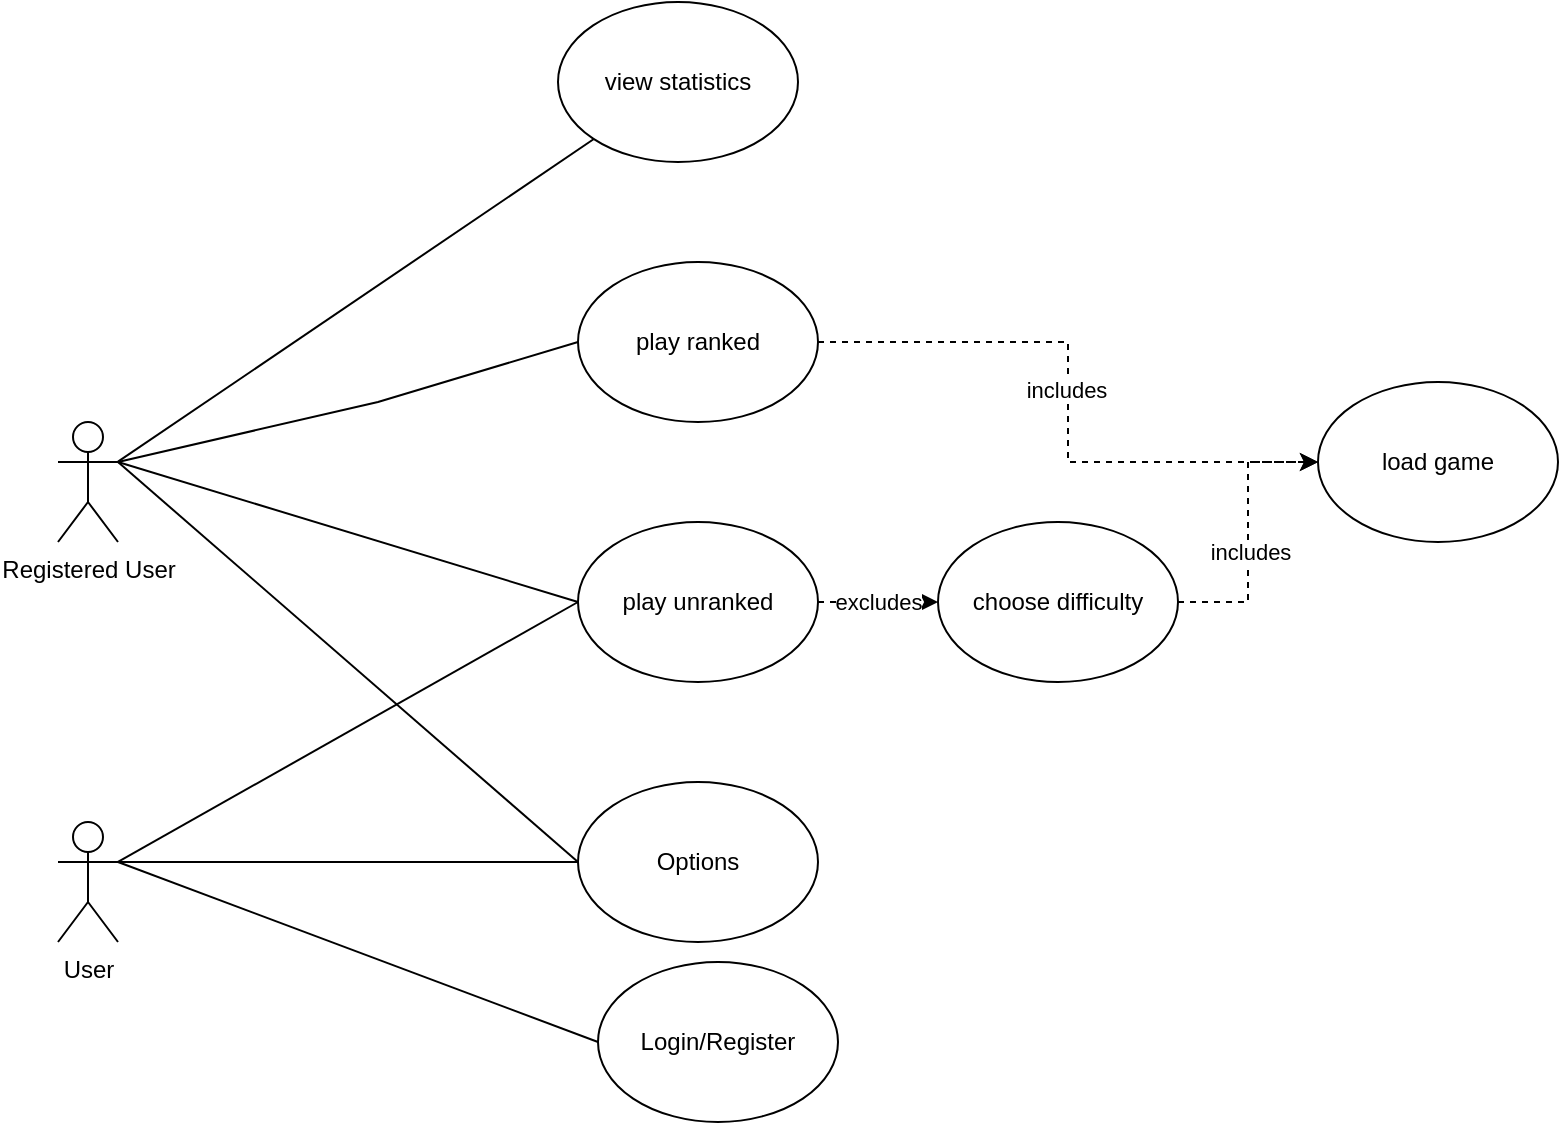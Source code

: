 <mxfile version="17.4.0" type="device"><diagram id="Ab5UWcwcQ7-OfaniczGX" name="Page-1"><mxGraphModel dx="836" dy="1271" grid="1" gridSize="10" guides="1" tooltips="1" connect="1" arrows="1" fold="1" page="1" pageScale="1" pageWidth="1169" pageHeight="827" math="0" shadow="0"><root><mxCell id="0"/><mxCell id="1" parent="0"/><mxCell id="KfIQOAN6NL_yplKZZ68Q-2" value="User" style="shape=umlActor;verticalLabelPosition=bottom;verticalAlign=top;html=1;outlineConnect=0;" parent="1" vertex="1"><mxGeometry x="140" y="-360" width="30" height="60" as="geometry"/></mxCell><mxCell id="rJn0xGD0C8JdnbrCQj_Y-21" style="edgeStyle=orthogonalEdgeStyle;rounded=0;orthogonalLoop=1;jettySize=auto;html=1;dashed=1;" edge="1" parent="1" source="KfIQOAN6NL_yplKZZ68Q-5" target="rJn0xGD0C8JdnbrCQj_Y-12"><mxGeometry relative="1" as="geometry"/></mxCell><mxCell id="rJn0xGD0C8JdnbrCQj_Y-22" value="includes" style="edgeLabel;html=1;align=center;verticalAlign=middle;resizable=0;points=[];" vertex="1" connectable="0" parent="rJn0xGD0C8JdnbrCQj_Y-21"><mxGeometry x="-0.039" y="-1" relative="1" as="geometry"><mxPoint as="offset"/></mxGeometry></mxCell><mxCell id="KfIQOAN6NL_yplKZZ68Q-5" value="play ranked" style="ellipse;whiteSpace=wrap;html=1;" parent="1" vertex="1"><mxGeometry x="400" y="-640" width="120" height="80" as="geometry"/></mxCell><mxCell id="KfIQOAN6NL_yplKZZ68Q-6" value="Options" style="ellipse;whiteSpace=wrap;html=1;" parent="1" vertex="1"><mxGeometry x="400" y="-380" width="120" height="80" as="geometry"/></mxCell><mxCell id="KfIQOAN6NL_yplKZZ68Q-13" value="" style="endArrow=none;html=1;rounded=0;" parent="1" source="KfIQOAN6NL_yplKZZ68Q-6" edge="1"><mxGeometry width="50" height="50" relative="1" as="geometry"><mxPoint x="510" y="-230" as="sourcePoint"/><mxPoint x="170" y="-340" as="targetPoint"/></mxGeometry></mxCell><mxCell id="RMep59_sO3Woks7yfdfC-1" value="view statistics" style="ellipse;whiteSpace=wrap;html=1;" parent="1" vertex="1"><mxGeometry x="390" y="-770" width="120" height="80" as="geometry"/></mxCell><mxCell id="rJn0xGD0C8JdnbrCQj_Y-1" value="Login/Register" style="ellipse;whiteSpace=wrap;html=1;" vertex="1" parent="1"><mxGeometry x="410" y="-290" width="120" height="80" as="geometry"/></mxCell><mxCell id="rJn0xGD0C8JdnbrCQj_Y-8" style="edgeStyle=orthogonalEdgeStyle;rounded=0;orthogonalLoop=1;jettySize=auto;html=1;dashed=1;" edge="1" parent="1" source="rJn0xGD0C8JdnbrCQj_Y-2" target="rJn0xGD0C8JdnbrCQj_Y-3"><mxGeometry relative="1" as="geometry"/></mxCell><mxCell id="rJn0xGD0C8JdnbrCQj_Y-11" value="excludes" style="edgeLabel;html=1;align=center;verticalAlign=middle;resizable=0;points=[];" vertex="1" connectable="0" parent="rJn0xGD0C8JdnbrCQj_Y-8"><mxGeometry x="-0.277" y="-1" relative="1" as="geometry"><mxPoint x="8" y="-1" as="offset"/></mxGeometry></mxCell><mxCell id="rJn0xGD0C8JdnbrCQj_Y-2" value="play unranked" style="ellipse;whiteSpace=wrap;html=1;" vertex="1" parent="1"><mxGeometry x="400" y="-510" width="120" height="80" as="geometry"/></mxCell><mxCell id="rJn0xGD0C8JdnbrCQj_Y-14" style="edgeStyle=orthogonalEdgeStyle;rounded=0;orthogonalLoop=1;jettySize=auto;html=1;dashed=1;" edge="1" parent="1" source="rJn0xGD0C8JdnbrCQj_Y-3" target="rJn0xGD0C8JdnbrCQj_Y-12"><mxGeometry relative="1" as="geometry"/></mxCell><mxCell id="rJn0xGD0C8JdnbrCQj_Y-23" value="includes" style="edgeLabel;html=1;align=center;verticalAlign=middle;resizable=0;points=[];" vertex="1" connectable="0" parent="rJn0xGD0C8JdnbrCQj_Y-14"><mxGeometry x="-0.136" y="-1" relative="1" as="geometry"><mxPoint as="offset"/></mxGeometry></mxCell><mxCell id="rJn0xGD0C8JdnbrCQj_Y-3" value="choose difficulty" style="ellipse;whiteSpace=wrap;html=1;" vertex="1" parent="1"><mxGeometry x="580" y="-510" width="120" height="80" as="geometry"/></mxCell><mxCell id="rJn0xGD0C8JdnbrCQj_Y-4" value="" style="endArrow=none;html=1;rounded=0;entryX=0;entryY=0.5;entryDx=0;entryDy=0;" edge="1" parent="1" target="rJn0xGD0C8JdnbrCQj_Y-1"><mxGeometry width="50" height="50" relative="1" as="geometry"><mxPoint x="170" y="-340" as="sourcePoint"/><mxPoint x="480.0" y="-130" as="targetPoint"/></mxGeometry></mxCell><mxCell id="rJn0xGD0C8JdnbrCQj_Y-7" value="" style="endArrow=none;html=1;rounded=0;entryX=0;entryY=0.5;entryDx=0;entryDy=0;exitX=1;exitY=0.333;exitDx=0;exitDy=0;exitPerimeter=0;" edge="1" parent="1" source="KfIQOAN6NL_yplKZZ68Q-2" target="rJn0xGD0C8JdnbrCQj_Y-2"><mxGeometry width="50" height="50" relative="1" as="geometry"><mxPoint x="180" y="-330" as="sourcePoint"/><mxPoint x="400.0" y="-480" as="targetPoint"/></mxGeometry></mxCell><mxCell id="rJn0xGD0C8JdnbrCQj_Y-12" value="load game" style="ellipse;whiteSpace=wrap;html=1;" vertex="1" parent="1"><mxGeometry x="770" y="-580" width="120" height="80" as="geometry"/></mxCell><mxCell id="rJn0xGD0C8JdnbrCQj_Y-16" value="Registered User" style="shape=umlActor;verticalLabelPosition=bottom;verticalAlign=top;html=1;outlineConnect=0;" vertex="1" parent="1"><mxGeometry x="140" y="-560" width="30" height="60" as="geometry"/></mxCell><mxCell id="rJn0xGD0C8JdnbrCQj_Y-19" value="" style="endArrow=none;html=1;rounded=0;entryX=0;entryY=0.5;entryDx=0;entryDy=0;exitX=1;exitY=0.333;exitDx=0;exitDy=0;exitPerimeter=0;" edge="1" parent="1" source="rJn0xGD0C8JdnbrCQj_Y-16" target="KfIQOAN6NL_yplKZZ68Q-5"><mxGeometry width="50" height="50" relative="1" as="geometry"><mxPoint x="180" y="-540" as="sourcePoint"/><mxPoint x="410" y="-670.0" as="targetPoint"/><Array as="points"><mxPoint x="300" y="-570"/></Array></mxGeometry></mxCell><mxCell id="rJn0xGD0C8JdnbrCQj_Y-20" value="" style="endArrow=none;html=1;rounded=0;" edge="1" parent="1" source="rJn0xGD0C8JdnbrCQj_Y-16" target="RMep59_sO3Woks7yfdfC-1"><mxGeometry width="50" height="50" relative="1" as="geometry"><mxPoint x="160" y="-590" as="sourcePoint"/><mxPoint x="390.0" y="-720" as="targetPoint"/></mxGeometry></mxCell><mxCell id="rJn0xGD0C8JdnbrCQj_Y-26" value="" style="endArrow=none;html=1;rounded=0;entryX=0;entryY=0.5;entryDx=0;entryDy=0;exitX=1;exitY=0.333;exitDx=0;exitDy=0;exitPerimeter=0;" edge="1" parent="1" source="rJn0xGD0C8JdnbrCQj_Y-16" target="rJn0xGD0C8JdnbrCQj_Y-2"><mxGeometry width="50" height="50" relative="1" as="geometry"><mxPoint x="180" y="-330" as="sourcePoint"/><mxPoint x="410" y="-460" as="targetPoint"/></mxGeometry></mxCell><mxCell id="rJn0xGD0C8JdnbrCQj_Y-27" value="" style="endArrow=none;html=1;rounded=0;entryX=0;entryY=0.5;entryDx=0;entryDy=0;" edge="1" parent="1" target="KfIQOAN6NL_yplKZZ68Q-6"><mxGeometry width="50" height="50" relative="1" as="geometry"><mxPoint x="170" y="-540" as="sourcePoint"/><mxPoint x="410" y="-460" as="targetPoint"/></mxGeometry></mxCell></root></mxGraphModel></diagram></mxfile>